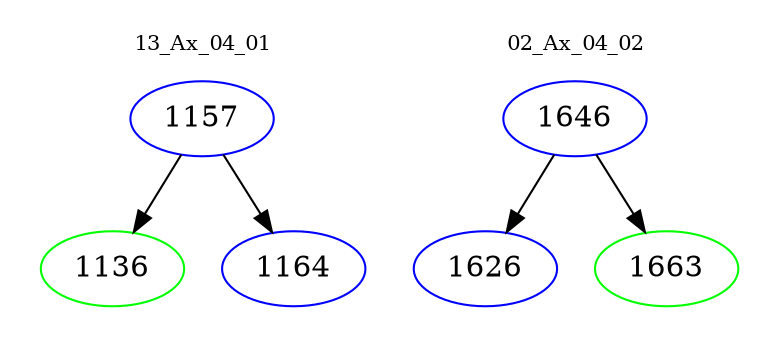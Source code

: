 digraph{
subgraph cluster_0 {
color = white
label = "13_Ax_04_01";
fontsize=10;
T0_1157 [label="1157", color="blue"]
T0_1157 -> T0_1136 [color="black"]
T0_1136 [label="1136", color="green"]
T0_1157 -> T0_1164 [color="black"]
T0_1164 [label="1164", color="blue"]
}
subgraph cluster_1 {
color = white
label = "02_Ax_04_02";
fontsize=10;
T1_1646 [label="1646", color="blue"]
T1_1646 -> T1_1626 [color="black"]
T1_1626 [label="1626", color="blue"]
T1_1646 -> T1_1663 [color="black"]
T1_1663 [label="1663", color="green"]
}
}
